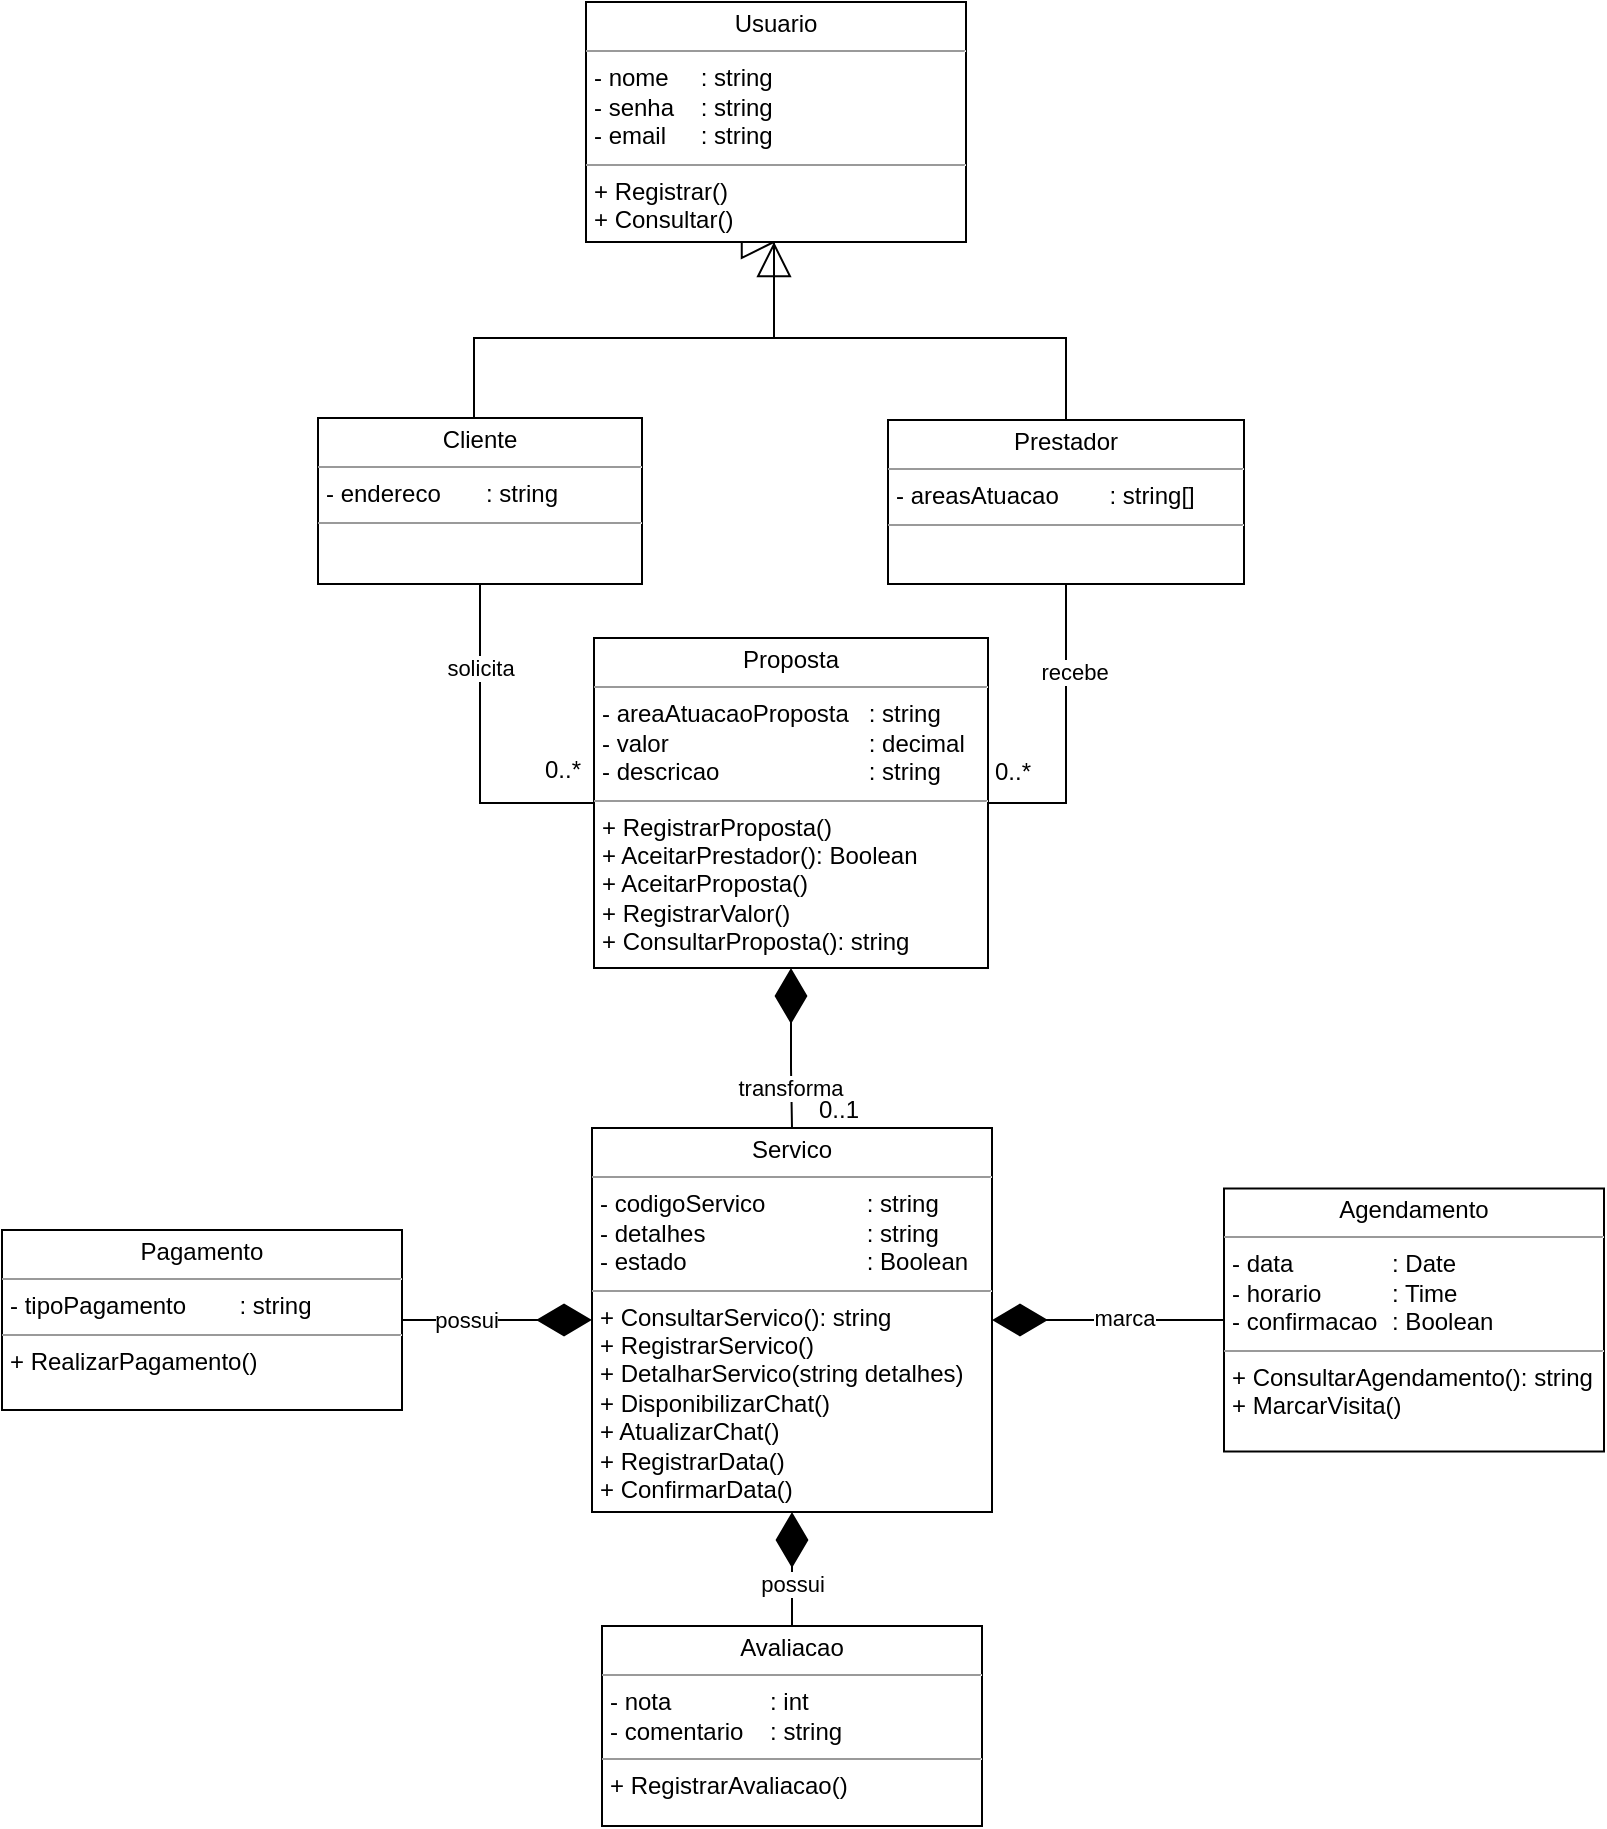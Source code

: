 <mxfile version="21.7.2" type="device">
  <diagram name="Page-1" id="c4acf3e9-155e-7222-9cf6-157b1a14988f">
    <mxGraphModel dx="1587" dy="785" grid="0" gridSize="10" guides="1" tooltips="1" connect="1" arrows="1" fold="1" page="0" pageScale="1" pageWidth="850" pageHeight="1100" background="none" math="0" shadow="0">
      <root>
        <mxCell id="0" />
        <mxCell id="1" parent="0" />
        <mxCell id="khF7QMa6Nm-8GaYA287C-9" style="edgeStyle=orthogonalEdgeStyle;rounded=0;orthogonalLoop=1;jettySize=auto;html=1;endArrow=block;endFill=0;endSize=15;" parent="1" source="5d2195bd80daf111-18" target="khF7QMa6Nm-8GaYA287C-5" edge="1">
          <mxGeometry relative="1" as="geometry">
            <Array as="points">
              <mxPoint x="262" y="200" />
              <mxPoint x="412" y="200" />
            </Array>
          </mxGeometry>
        </mxCell>
        <mxCell id="khF7QMa6Nm-8GaYA287C-33" style="edgeStyle=orthogonalEdgeStyle;rounded=0;orthogonalLoop=1;jettySize=auto;html=1;entryX=0;entryY=0.5;entryDx=0;entryDy=0;endArrow=none;endFill=0;" parent="1" source="5d2195bd80daf111-18" target="khF7QMa6Nm-8GaYA287C-28" edge="1">
          <mxGeometry relative="1" as="geometry" />
        </mxCell>
        <mxCell id="khF7QMa6Nm-8GaYA287C-36" value="solicita" style="edgeLabel;html=1;align=center;verticalAlign=middle;resizable=0;points=[];" parent="khF7QMa6Nm-8GaYA287C-33" vertex="1" connectable="0">
          <mxGeometry x="-0.496" relative="1" as="geometry">
            <mxPoint as="offset" />
          </mxGeometry>
        </mxCell>
        <mxCell id="5d2195bd80daf111-18" value="&lt;p style=&quot;margin:0px;margin-top:4px;text-align:center;&quot;&gt;Cliente&lt;/p&gt;&lt;hr size=&quot;1&quot;&gt;&lt;p style=&quot;margin:0px;margin-left:4px;&quot;&gt;- endereco&lt;span style=&quot;white-space: pre;&quot;&gt;&#x9;&lt;/span&gt;: string&lt;/p&gt;&lt;hr size=&quot;1&quot;&gt;&lt;p style=&quot;margin:0px;margin-left:4px;&quot;&gt;&lt;br&gt;&lt;/p&gt;" style="verticalAlign=top;align=left;overflow=fill;fontSize=12;fontFamily=Helvetica;html=1;rounded=0;shadow=0;comic=0;labelBackgroundColor=none;strokeWidth=1" parent="1" vertex="1">
          <mxGeometry x="184" y="240" width="162" height="83" as="geometry" />
        </mxCell>
        <mxCell id="khF7QMa6Nm-8GaYA287C-12" style="edgeStyle=orthogonalEdgeStyle;rounded=0;orthogonalLoop=1;jettySize=auto;html=1;entryX=0.5;entryY=1;entryDx=0;entryDy=0;endArrow=block;endFill=0;endSize=15;" parent="1" source="khF7QMa6Nm-8GaYA287C-2" target="khF7QMa6Nm-8GaYA287C-5" edge="1">
          <mxGeometry relative="1" as="geometry">
            <Array as="points">
              <mxPoint x="558" y="200" />
              <mxPoint x="412" y="200" />
            </Array>
          </mxGeometry>
        </mxCell>
        <mxCell id="khF7QMa6Nm-8GaYA287C-34" style="edgeStyle=orthogonalEdgeStyle;rounded=0;orthogonalLoop=1;jettySize=auto;html=1;entryX=1;entryY=0.5;entryDx=0;entryDy=0;endArrow=none;endFill=0;" parent="1" source="khF7QMa6Nm-8GaYA287C-2" target="khF7QMa6Nm-8GaYA287C-28" edge="1">
          <mxGeometry relative="1" as="geometry" />
        </mxCell>
        <mxCell id="khF7QMa6Nm-8GaYA287C-37" value="recebe" style="edgeLabel;html=1;align=center;verticalAlign=middle;resizable=0;points=[];" parent="khF7QMa6Nm-8GaYA287C-34" vertex="1" connectable="0">
          <mxGeometry x="-0.48" y="-1" relative="1" as="geometry">
            <mxPoint x="5" y="5" as="offset" />
          </mxGeometry>
        </mxCell>
        <mxCell id="khF7QMa6Nm-8GaYA287C-2" value="&lt;p style=&quot;margin:0px;margin-top:4px;text-align:center;&quot;&gt;Prestador&lt;/p&gt;&lt;hr size=&quot;1&quot;&gt;&lt;p style=&quot;margin:0px;margin-left:4px;&quot;&gt;- areasAtuacao&lt;span style=&quot;white-space: pre;&quot;&gt;&#x9;&lt;/span&gt;: string[]&lt;/p&gt;&lt;hr size=&quot;1&quot;&gt;&lt;p style=&quot;margin:0px;margin-left:4px;&quot;&gt;&lt;br&gt;&lt;/p&gt;" style="verticalAlign=top;align=left;overflow=fill;fontSize=12;fontFamily=Helvetica;html=1;rounded=0;shadow=0;comic=0;labelBackgroundColor=none;strokeWidth=1" parent="1" vertex="1">
          <mxGeometry x="469" y="241" width="178" height="82" as="geometry" />
        </mxCell>
        <mxCell id="khF7QMa6Nm-8GaYA287C-26" style="edgeStyle=orthogonalEdgeStyle;rounded=0;orthogonalLoop=1;jettySize=auto;html=1;entryX=1;entryY=0.5;entryDx=0;entryDy=0;endArrow=diamondThin;endFill=1;exitX=0;exitY=0.5;exitDx=0;exitDy=0;strokeWidth=1;startSize=6;endSize=25;" parent="1" source="khF7QMa6Nm-8GaYA287C-4" target="khF7QMa6Nm-8GaYA287C-3" edge="1">
          <mxGeometry relative="1" as="geometry">
            <mxPoint x="562" y="732" as="sourcePoint" />
          </mxGeometry>
        </mxCell>
        <mxCell id="khF7QMa6Nm-8GaYA287C-32" value="marca" style="edgeLabel;html=1;align=center;verticalAlign=middle;resizable=0;points=[];" parent="khF7QMa6Nm-8GaYA287C-26" vertex="1" connectable="0">
          <mxGeometry x="0.071" y="2" relative="1" as="geometry">
            <mxPoint x="12" y="-3" as="offset" />
          </mxGeometry>
        </mxCell>
        <mxCell id="khF7QMa6Nm-8GaYA287C-3" value="&lt;p style=&quot;margin:0px;margin-top:4px;text-align:center;&quot;&gt;Servico&lt;/p&gt;&lt;hr size=&quot;1&quot;&gt;&lt;p style=&quot;margin:0px;margin-left:4px;&quot;&gt;- codigoServico&lt;span style=&quot;white-space: pre;&quot;&gt;&#x9;&lt;/span&gt;&lt;span style=&quot;white-space: pre;&quot;&gt;&#x9;&lt;/span&gt;: string&lt;/p&gt;&lt;p style=&quot;margin:0px;margin-left:4px;&quot;&gt;- detalhes&lt;span style=&quot;white-space: pre;&quot;&gt;&#x9;&lt;/span&gt;&lt;span style=&quot;white-space: pre;&quot;&gt;&#x9;&lt;/span&gt;&lt;span style=&quot;white-space: pre;&quot;&gt;&#x9;&lt;/span&gt;: string&lt;/p&gt;&lt;p style=&quot;margin:0px;margin-left:4px;&quot;&gt;- estado&lt;span style=&quot;white-space: pre;&quot;&gt;&#x9;&lt;/span&gt;&lt;span style=&quot;white-space: pre;&quot;&gt;&#x9;&lt;/span&gt;&lt;span style=&quot;white-space: pre;&quot;&gt;&#x9;&lt;/span&gt;&lt;span style=&quot;white-space: pre;&quot;&gt;&#x9;&lt;/span&gt;: Boolean&lt;br&gt;&lt;/p&gt;&lt;hr size=&quot;1&quot;&gt;&lt;p style=&quot;margin:0px;margin-left:4px;&quot;&gt;+ ConsultarServico(): string&lt;/p&gt;&lt;p style=&quot;margin:0px;margin-left:4px;&quot;&gt;+ RegistrarServico()&lt;/p&gt;&lt;p style=&quot;margin:0px;margin-left:4px;&quot;&gt;+ DetalharServico(string detalhes)&lt;/p&gt;&lt;p style=&quot;margin:0px;margin-left:4px;&quot;&gt;+ DisponibilizarChat()&lt;/p&gt;&lt;p style=&quot;margin:0px;margin-left:4px;&quot;&gt;+ AtualizarChat()&lt;/p&gt;&lt;p style=&quot;margin:0px;margin-left:4px;&quot;&gt;+ RegistrarData()&lt;/p&gt;&lt;p style=&quot;margin:0px;margin-left:4px;&quot;&gt;+ ConfirmarData()&lt;/p&gt;" style="verticalAlign=top;align=left;overflow=fill;fontSize=12;fontFamily=Helvetica;html=1;rounded=0;shadow=0;comic=0;labelBackgroundColor=none;strokeWidth=1" parent="1" vertex="1">
          <mxGeometry x="321" y="595" width="200" height="192" as="geometry" />
        </mxCell>
        <mxCell id="khF7QMa6Nm-8GaYA287C-4" value="&lt;p style=&quot;margin:0px;margin-top:4px;text-align:center;&quot;&gt;Agendamento&lt;/p&gt;&lt;hr size=&quot;1&quot;&gt;&lt;p style=&quot;margin:0px;margin-left:4px;&quot;&gt;- data&lt;span style=&quot;white-space: pre;&quot;&gt;&#x9;&lt;/span&gt;&lt;span style=&quot;white-space: pre;&quot;&gt;&#x9;&lt;/span&gt;: Date&lt;/p&gt;&lt;p style=&quot;margin:0px;margin-left:4px;&quot;&gt;- horario&lt;span style=&quot;white-space: pre;&quot;&gt;&#x9;&lt;/span&gt;&lt;span style=&quot;white-space: pre;&quot;&gt;&#x9;&lt;/span&gt;: Time&lt;/p&gt;&lt;p style=&quot;margin:0px;margin-left:4px;&quot;&gt;- confirmacao&lt;span style=&quot;white-space: pre;&quot;&gt;&#x9;&lt;/span&gt;: Boolean&lt;/p&gt;&lt;hr size=&quot;1&quot;&gt;&lt;p style=&quot;margin:0px;margin-left:4px;&quot;&gt;+ ConsultarAgendamento(): string&lt;/p&gt;&lt;p style=&quot;margin:0px;margin-left:4px;&quot;&gt;+ MarcarVisita()&lt;/p&gt;" style="verticalAlign=top;align=left;overflow=fill;fontSize=12;fontFamily=Helvetica;html=1;rounded=0;shadow=0;comic=0;labelBackgroundColor=none;strokeWidth=1" parent="1" vertex="1">
          <mxGeometry x="637" y="625.25" width="190" height="131.5" as="geometry" />
        </mxCell>
        <mxCell id="khF7QMa6Nm-8GaYA287C-5" value="&lt;p style=&quot;margin:0px;margin-top:4px;text-align:center;&quot;&gt;Usuario&lt;/p&gt;&lt;hr size=&quot;1&quot;&gt;&lt;p style=&quot;margin:0px;margin-left:4px;&quot;&gt;- nome&lt;span style=&quot;white-space: pre;&quot;&gt;&#x9;&lt;/span&gt;: string&lt;/p&gt;&lt;p style=&quot;margin:0px;margin-left:4px;&quot;&gt;- senha&lt;span style=&quot;white-space: pre;&quot;&gt;&#x9;&lt;/span&gt;: string&lt;/p&gt;&lt;p style=&quot;margin:0px;margin-left:4px;&quot;&gt;- email&lt;span style=&quot;white-space: pre;&quot;&gt;&#x9;&lt;/span&gt;: string&lt;/p&gt;&lt;hr size=&quot;1&quot;&gt;&lt;p style=&quot;margin:0px;margin-left:4px;&quot;&gt;+ Registrar()&lt;/p&gt;&lt;p style=&quot;margin:0px;margin-left:4px;&quot;&gt;+ Consultar()&lt;/p&gt;" style="verticalAlign=top;align=left;overflow=fill;fontSize=12;fontFamily=Helvetica;html=1;rounded=0;shadow=0;comic=0;labelBackgroundColor=none;strokeWidth=1" parent="1" vertex="1">
          <mxGeometry x="318" y="32" width="190" height="120" as="geometry" />
        </mxCell>
        <mxCell id="hAOsIxC90epIuefY9Rxp-5" value="" style="edgeStyle=orthogonalEdgeStyle;rounded=0;orthogonalLoop=1;jettySize=auto;html=1;endArrow=none;endFill=0;startArrow=diamondThin;startFill=1;startSize=25;" parent="1" source="khF7QMa6Nm-8GaYA287C-28" target="khF7QMa6Nm-8GaYA287C-3" edge="1">
          <mxGeometry relative="1" as="geometry" />
        </mxCell>
        <mxCell id="hAOsIxC90epIuefY9Rxp-6" value="transforma" style="edgeLabel;html=1;align=center;verticalAlign=middle;resizable=0;points=[];" parent="hAOsIxC90epIuefY9Rxp-5" vertex="1" connectable="0">
          <mxGeometry x="0.491" y="-1" relative="1" as="geometry">
            <mxPoint as="offset" />
          </mxGeometry>
        </mxCell>
        <mxCell id="khF7QMa6Nm-8GaYA287C-28" value="&lt;p style=&quot;margin:0px;margin-top:4px;text-align:center;&quot;&gt;Proposta&lt;/p&gt;&lt;hr size=&quot;1&quot;&gt;&lt;p style=&quot;margin:0px;margin-left:4px;&quot;&gt;- areaAtuacaoProposta&lt;span style=&quot;white-space: pre;&quot;&gt;&#x9;&lt;/span&gt;: string&lt;br&gt;&lt;/p&gt;&lt;p style=&quot;margin:0px;margin-left:4px;&quot;&gt;- valor&lt;span style=&quot;white-space: pre;&quot;&gt;&#x9;&lt;/span&gt;&lt;span style=&quot;white-space: pre;&quot;&gt;&#x9;&lt;/span&gt;&lt;span style=&quot;white-space: pre;&quot;&gt;&#x9;&lt;/span&gt;&lt;span style=&quot;white-space: pre;&quot;&gt;&#x9;&lt;/span&gt;: decimal&lt;/p&gt;&lt;p style=&quot;margin:0px;margin-left:4px;&quot;&gt;- descricao&lt;span style=&quot;white-space: pre;&quot;&gt;&#x9;&lt;/span&gt;&lt;span style=&quot;white-space: pre;&quot;&gt;&#x9;&lt;/span&gt;&lt;span style=&quot;white-space: pre;&quot;&gt;&#x9;&lt;/span&gt;: string&amp;nbsp;&lt;/p&gt;&lt;hr size=&quot;1&quot;&gt;&lt;p style=&quot;margin:0px;margin-left:4px;&quot;&gt;+ RegistrarProposta()&lt;/p&gt;&lt;p style=&quot;margin:0px;margin-left:4px;&quot;&gt;+ AceitarPrestador(): Boolean&lt;/p&gt;&lt;p style=&quot;margin:0px;margin-left:4px;&quot;&gt;+ AceitarProposta()&lt;/p&gt;&lt;p style=&quot;margin:0px;margin-left:4px;&quot;&gt;+ RegistrarValor()&lt;/p&gt;&lt;p style=&quot;margin:0px;margin-left:4px;&quot;&gt;+ ConsultarProposta(): string&lt;/p&gt;&lt;p style=&quot;margin:0px;margin-left:4px;&quot;&gt;&lt;br&gt;&lt;/p&gt;" style="verticalAlign=top;align=left;overflow=fill;fontSize=12;fontFamily=Helvetica;html=1;rounded=0;shadow=0;comic=0;labelBackgroundColor=none;strokeWidth=1" parent="1" vertex="1">
          <mxGeometry x="322" y="350" width="197" height="165" as="geometry" />
        </mxCell>
        <mxCell id="khF7QMa6Nm-8GaYA287C-30" style="edgeStyle=orthogonalEdgeStyle;rounded=0;orthogonalLoop=1;jettySize=auto;html=1;endArrow=diamondThin;endFill=1;startArrow=none;startFill=0;endSize=25;" parent="1" source="khF7QMa6Nm-8GaYA287C-29" target="khF7QMa6Nm-8GaYA287C-3" edge="1">
          <mxGeometry relative="1" as="geometry" />
        </mxCell>
        <mxCell id="khF7QMa6Nm-8GaYA287C-31" value="possui" style="edgeLabel;html=1;align=center;verticalAlign=middle;resizable=0;points=[];" parent="khF7QMa6Nm-8GaYA287C-30" vertex="1" connectable="0">
          <mxGeometry x="-0.03" y="-4" relative="1" as="geometry">
            <mxPoint x="-4" y="3" as="offset" />
          </mxGeometry>
        </mxCell>
        <mxCell id="khF7QMa6Nm-8GaYA287C-29" value="&lt;p style=&quot;margin:0px;margin-top:4px;text-align:center;&quot;&gt;Avaliacao&lt;/p&gt;&lt;hr size=&quot;1&quot;&gt;&lt;p style=&quot;margin:0px;margin-left:4px;&quot;&gt;- nota&lt;span style=&quot;&quot;&gt;&lt;span style=&quot;white-space: pre;&quot;&gt;&amp;nbsp;&amp;nbsp;&amp;nbsp;&amp;nbsp;&lt;/span&gt;&lt;/span&gt;&lt;span style=&quot;&quot;&gt;&lt;span style=&quot;white-space: pre;&quot;&gt;&amp;nbsp;&amp;nbsp;&amp;nbsp;&amp;nbsp;&lt;span style=&quot;white-space: pre;&quot;&gt;&#x9;&lt;/span&gt;&lt;/span&gt;&lt;/span&gt;: int&lt;/p&gt;&lt;p style=&quot;margin:0px;margin-left:4px;&quot;&gt;- comentario&lt;span style=&quot;&quot;&gt;&lt;span style=&quot;white-space: pre;&quot;&gt;&amp;nbsp;&amp;nbsp;&amp;nbsp;&amp;nbsp;&lt;/span&gt;&lt;/span&gt;: string&lt;br&gt;&lt;/p&gt;&lt;hr size=&quot;1&quot;&gt;&lt;p style=&quot;margin:0px;margin-left:4px;&quot;&gt;+ RegistrarAvaliacao()&lt;br&gt;&lt;/p&gt;" style="verticalAlign=top;align=left;overflow=fill;fontSize=12;fontFamily=Helvetica;html=1;rounded=0;shadow=0;comic=0;labelBackgroundColor=none;strokeWidth=1" parent="1" vertex="1">
          <mxGeometry x="326" y="844" width="190" height="100" as="geometry" />
        </mxCell>
        <mxCell id="jleUjI5ftorh6Jj1YGbb-1" value="0..*" style="text;html=1;align=center;verticalAlign=middle;resizable=0;points=[];autosize=1;strokeColor=none;fillColor=none;" parent="1" vertex="1">
          <mxGeometry x="288" y="403" width="36" height="26" as="geometry" />
        </mxCell>
        <mxCell id="jleUjI5ftorh6Jj1YGbb-2" value="0..*" style="text;html=1;align=center;verticalAlign=middle;resizable=0;points=[];autosize=1;strokeColor=none;fillColor=none;" parent="1" vertex="1">
          <mxGeometry x="513" y="404" width="36" height="26" as="geometry" />
        </mxCell>
        <mxCell id="hAOsIxC90epIuefY9Rxp-3" style="edgeStyle=orthogonalEdgeStyle;rounded=0;orthogonalLoop=1;jettySize=auto;html=1;endArrow=diamondThin;endFill=1;endSize=25;" parent="1" source="hAOsIxC90epIuefY9Rxp-2" target="khF7QMa6Nm-8GaYA287C-3" edge="1">
          <mxGeometry relative="1" as="geometry" />
        </mxCell>
        <mxCell id="hAOsIxC90epIuefY9Rxp-11" value="possui" style="edgeLabel;html=1;align=center;verticalAlign=middle;resizable=0;points=[];" parent="hAOsIxC90epIuefY9Rxp-3" vertex="1" connectable="0">
          <mxGeometry x="-0.337" relative="1" as="geometry">
            <mxPoint as="offset" />
          </mxGeometry>
        </mxCell>
        <mxCell id="hAOsIxC90epIuefY9Rxp-2" value="&lt;p style=&quot;margin:0px;margin-top:4px;text-align:center;&quot;&gt;Pagamento&lt;/p&gt;&lt;hr size=&quot;1&quot;&gt;&lt;p style=&quot;margin:0px;margin-left:4px;&quot;&gt;- tipoPagamento&lt;span style=&quot;&quot;&gt;&lt;span style=&quot;white-space: pre;&quot;&gt;&amp;nbsp;&amp;nbsp;&amp;nbsp;&amp;nbsp;&lt;/span&gt;&lt;/span&gt;&lt;span style=&quot;&quot;&gt;&lt;span style=&quot;white-space: pre;&quot;&gt;&amp;nbsp;&amp;nbsp;&amp;nbsp;&amp;nbsp;&lt;/span&gt;&lt;/span&gt;: string&lt;/p&gt;&lt;hr size=&quot;1&quot;&gt;&lt;p style=&quot;border-color: var(--border-color); margin: 0px 0px 0px 4px;&quot;&gt;+ RealizarPagamento()&lt;/p&gt;&lt;p style=&quot;border-color: var(--border-color); margin: 0px 0px 0px 4px;&quot;&gt;&lt;br style=&quot;border-color: var(--border-color);&quot;&gt;&lt;/p&gt;&lt;p style=&quot;margin:0px;margin-left:4px;&quot;&gt;&lt;br&gt;&lt;/p&gt;&lt;p style=&quot;margin:0px;margin-left:4px;&quot;&gt;&lt;br&gt;&lt;/p&gt;" style="verticalAlign=top;align=left;overflow=fill;fontSize=12;fontFamily=Helvetica;html=1;rounded=0;shadow=0;comic=0;labelBackgroundColor=none;strokeWidth=1" parent="1" vertex="1">
          <mxGeometry x="26" y="646" width="200" height="90" as="geometry" />
        </mxCell>
        <mxCell id="hAOsIxC90epIuefY9Rxp-7" value="0..1" style="text;html=1;align=center;verticalAlign=middle;resizable=0;points=[];autosize=1;strokeColor=none;fillColor=none;" parent="1" vertex="1">
          <mxGeometry x="425" y="573" width="38" height="26" as="geometry" />
        </mxCell>
      </root>
    </mxGraphModel>
  </diagram>
</mxfile>
